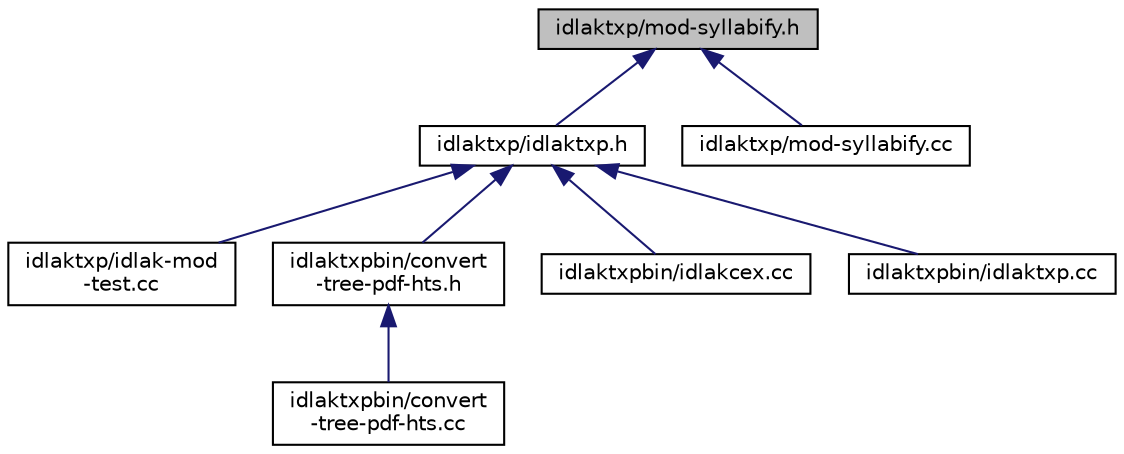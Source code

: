 digraph "idlaktxp/mod-syllabify.h"
{
  edge [fontname="Helvetica",fontsize="10",labelfontname="Helvetica",labelfontsize="10"];
  node [fontname="Helvetica",fontsize="10",shape=record];
  Node75 [label="idlaktxp/mod-syllabify.h",height=0.2,width=0.4,color="black", fillcolor="grey75", style="filled", fontcolor="black"];
  Node75 -> Node76 [dir="back",color="midnightblue",fontsize="10",style="solid",fontname="Helvetica"];
  Node76 [label="idlaktxp/idlaktxp.h",height=0.2,width=0.4,color="black", fillcolor="white", style="filled",URL="$idlaktxp_8h.html"];
  Node76 -> Node77 [dir="back",color="midnightblue",fontsize="10",style="solid",fontname="Helvetica"];
  Node77 [label="idlaktxp/idlak-mod\l-test.cc",height=0.2,width=0.4,color="black", fillcolor="white", style="filled",URL="$idlak-mod-test_8cc.html"];
  Node76 -> Node78 [dir="back",color="midnightblue",fontsize="10",style="solid",fontname="Helvetica"];
  Node78 [label="idlaktxpbin/convert\l-tree-pdf-hts.h",height=0.2,width=0.4,color="black", fillcolor="white", style="filled",URL="$convert-tree-pdf-hts_8h.html"];
  Node78 -> Node79 [dir="back",color="midnightblue",fontsize="10",style="solid",fontname="Helvetica"];
  Node79 [label="idlaktxpbin/convert\l-tree-pdf-hts.cc",height=0.2,width=0.4,color="black", fillcolor="white", style="filled",URL="$convert-tree-pdf-hts_8cc.html"];
  Node76 -> Node80 [dir="back",color="midnightblue",fontsize="10",style="solid",fontname="Helvetica"];
  Node80 [label="idlaktxpbin/idlakcex.cc",height=0.2,width=0.4,color="black", fillcolor="white", style="filled",URL="$idlakcex_8cc.html"];
  Node76 -> Node81 [dir="back",color="midnightblue",fontsize="10",style="solid",fontname="Helvetica"];
  Node81 [label="idlaktxpbin/idlaktxp.cc",height=0.2,width=0.4,color="black", fillcolor="white", style="filled",URL="$idlaktxp_8cc.html"];
  Node75 -> Node82 [dir="back",color="midnightblue",fontsize="10",style="solid",fontname="Helvetica"];
  Node82 [label="idlaktxp/mod-syllabify.cc",height=0.2,width=0.4,color="black", fillcolor="white", style="filled",URL="$mod-syllabify_8cc.html"];
}
